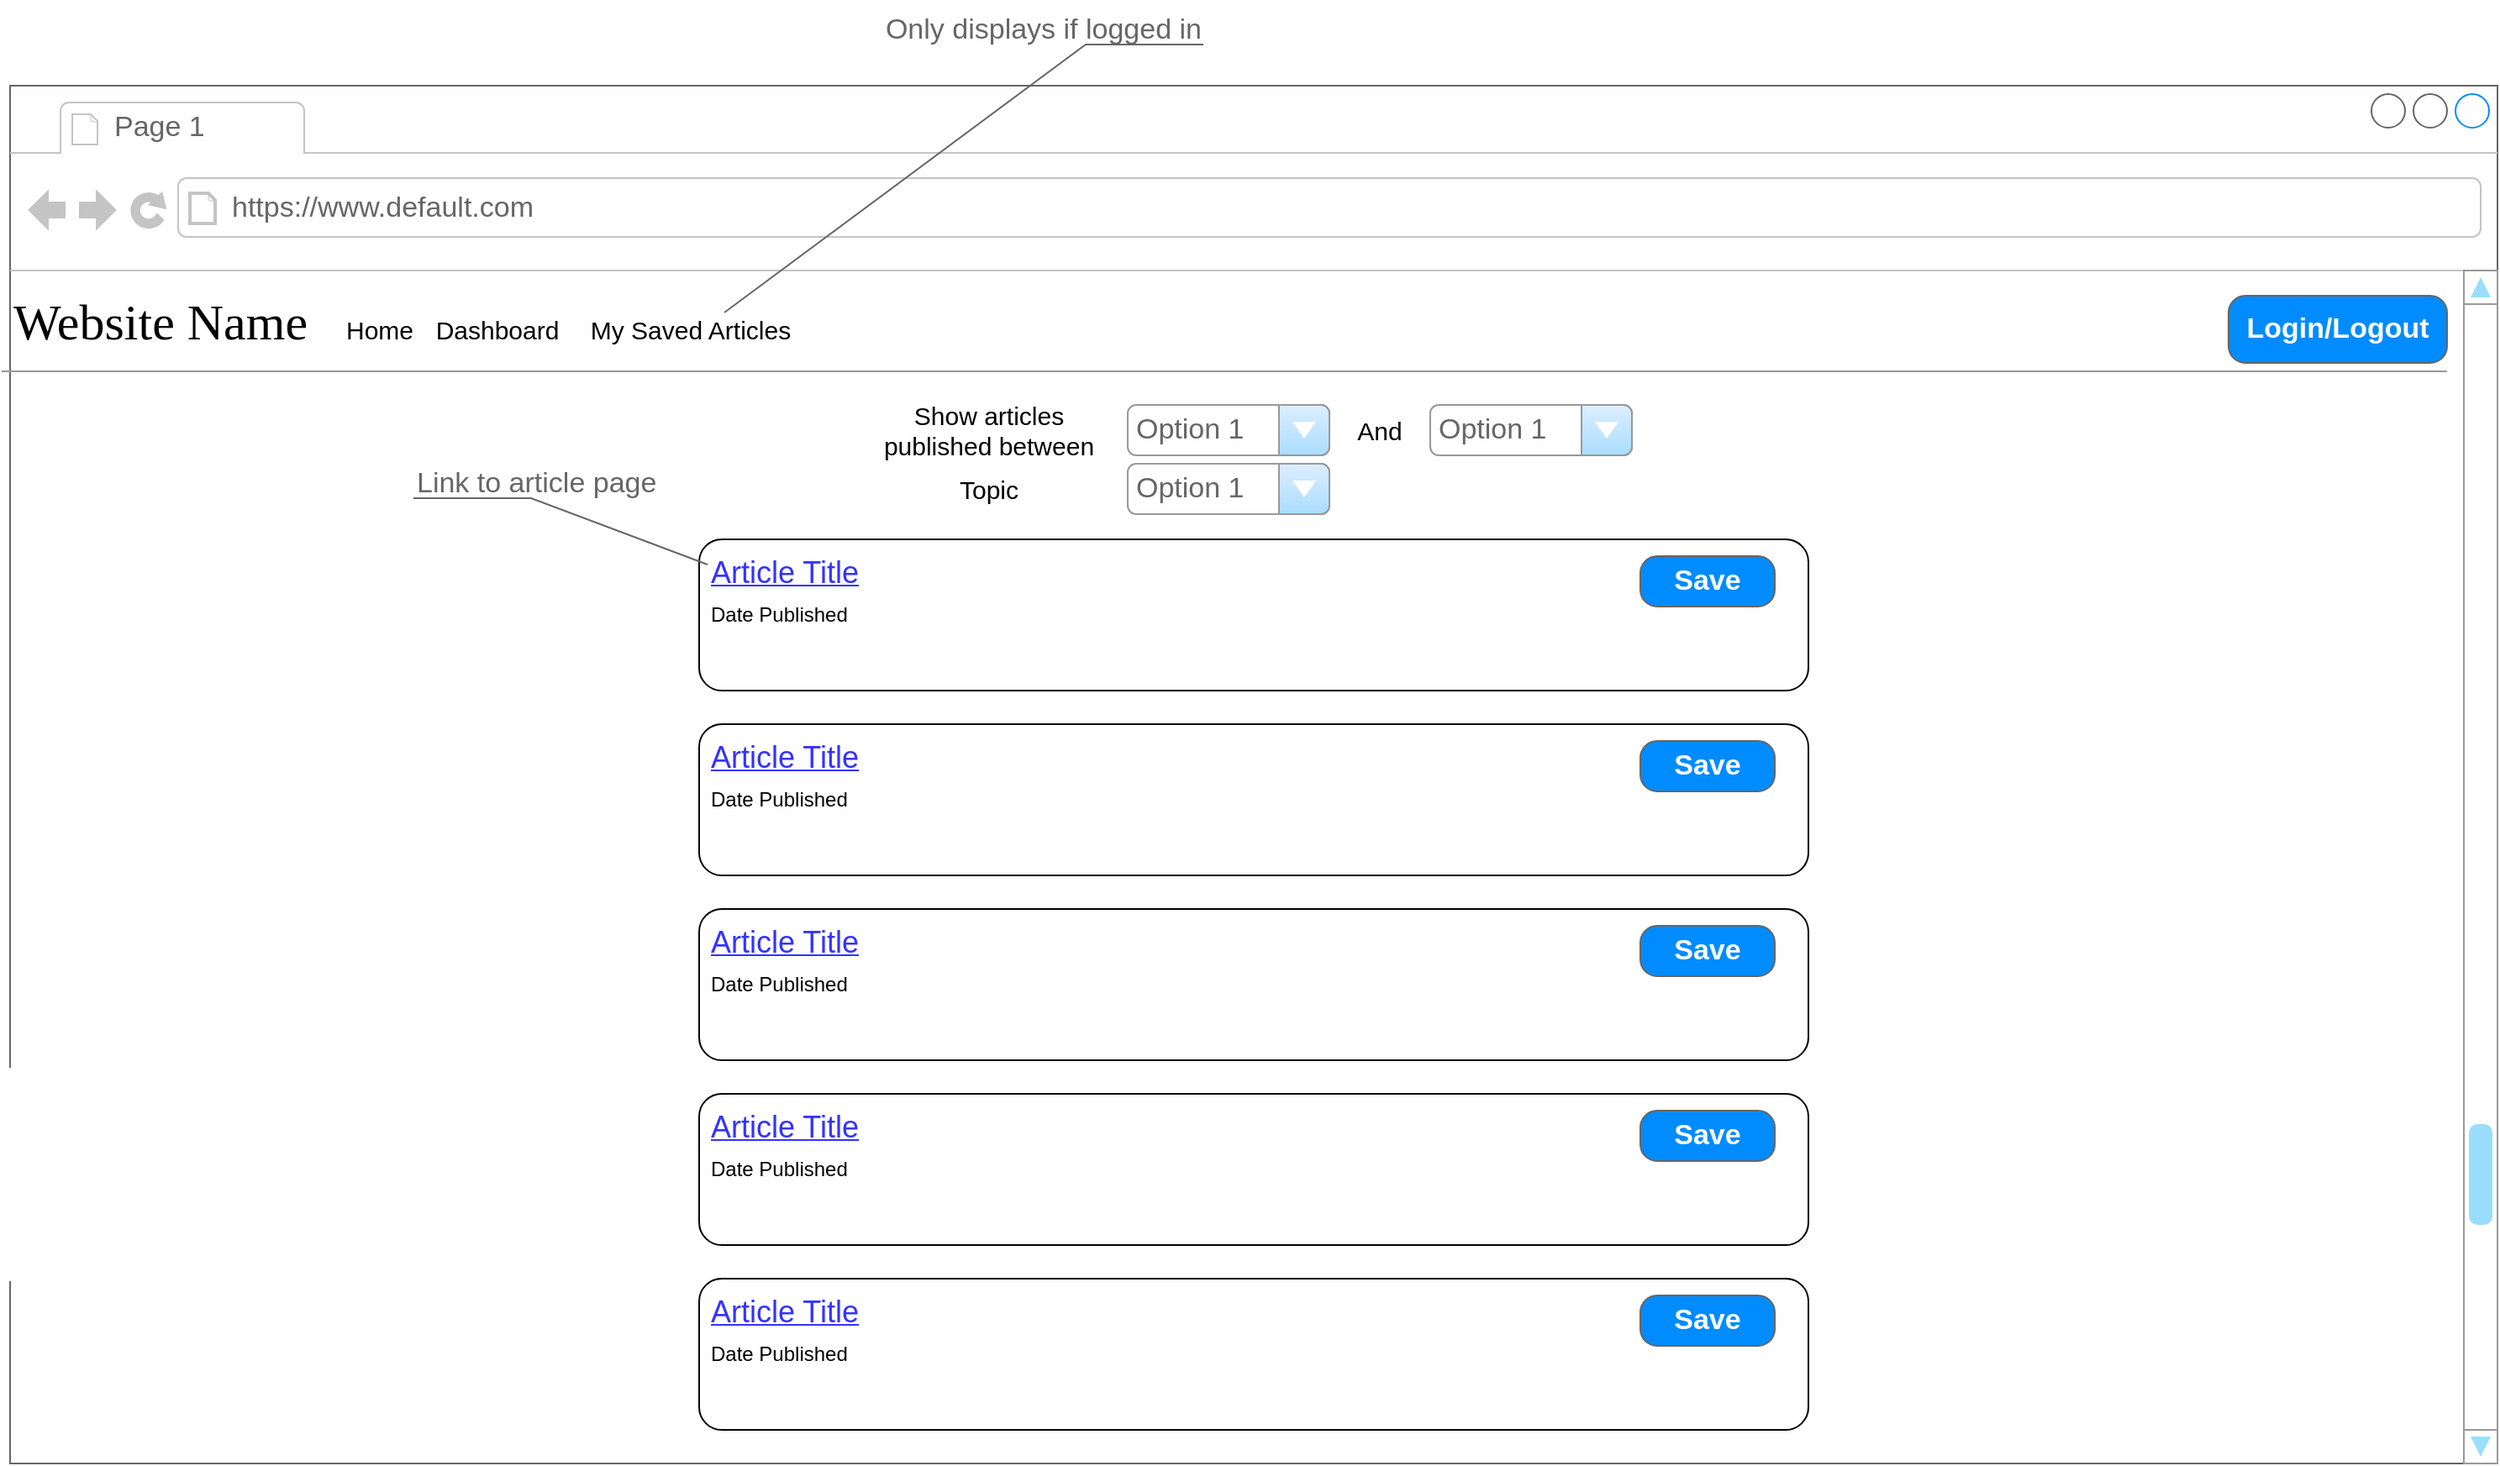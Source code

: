 <mxfile version="14.6.6" type="github" pages="7">
  <diagram name="Home" id="2cc2dc42-3aac-f2a9-1cec-7a8b7cbee084">
    <mxGraphModel dx="2450" dy="774" grid="1" gridSize="10" guides="1" tooltips="1" connect="1" arrows="1" fold="1" page="1" pageScale="1" pageWidth="1100" pageHeight="850" background="#ffffff" math="0" shadow="0">
      <root>
        <mxCell id="0" />
        <mxCell id="1" parent="0" />
        <mxCell id="7026571954dc6520-1" value="" style="strokeWidth=1;shadow=0;dashed=0;align=center;html=1;shape=mxgraph.mockup.containers.browserWindow;rSize=0;strokeColor=#666666;mainText=,;recursiveResize=0;rounded=0;labelBackgroundColor=none;fontFamily=Verdana;fontSize=12" parent="1" vertex="1">
          <mxGeometry x="-1065" y="80" width="1480" height="820" as="geometry" />
        </mxCell>
        <mxCell id="7026571954dc6520-2" value="Page 1" style="strokeWidth=1;shadow=0;dashed=0;align=center;html=1;shape=mxgraph.mockup.containers.anchor;fontSize=17;fontColor=#666666;align=left;" parent="7026571954dc6520-1" vertex="1">
          <mxGeometry x="60" y="12" width="110" height="26" as="geometry" />
        </mxCell>
        <mxCell id="7026571954dc6520-3" value="https://www.default.com" style="strokeWidth=1;shadow=0;dashed=0;align=center;html=1;shape=mxgraph.mockup.containers.anchor;rSize=0;fontSize=17;fontColor=#666666;align=left;" parent="7026571954dc6520-1" vertex="1">
          <mxGeometry x="130" y="60" width="250" height="26" as="geometry" />
        </mxCell>
        <mxCell id="7026571954dc6520-4" value="Website Name" style="text;html=1;points=[];align=left;verticalAlign=top;spacingTop=-4;fontSize=30;fontFamily=Verdana" parent="7026571954dc6520-1" vertex="1">
          <mxGeometry y="120" width="190" height="50" as="geometry" />
        </mxCell>
        <mxCell id="7026571954dc6520-15" value="" style="verticalLabelPosition=bottom;shadow=0;dashed=0;align=center;html=1;verticalAlign=top;strokeWidth=1;shape=mxgraph.mockup.markup.line;strokeColor=#999999;rounded=0;labelBackgroundColor=none;fillColor=#ffffff;fontFamily=Verdana;fontSize=12;fontColor=#000000;" parent="7026571954dc6520-1" vertex="1">
          <mxGeometry x="-5" y="160" width="1455" height="20" as="geometry" />
        </mxCell>
        <mxCell id="r13CFnbrn-Pdg_XW0rsK-1" value="&lt;font style=&quot;font-size: 15px&quot;&gt;Home&lt;/font&gt;" style="text;html=1;strokeColor=none;fillColor=none;align=center;verticalAlign=middle;whiteSpace=wrap;rounded=0;" parent="7026571954dc6520-1" vertex="1">
          <mxGeometry x="200" y="135" width="40" height="20" as="geometry" />
        </mxCell>
        <mxCell id="r13CFnbrn-Pdg_XW0rsK-2" value="&lt;font style=&quot;font-size: 15px&quot;&gt;Dashboard&lt;/font&gt;" style="text;html=1;strokeColor=none;fillColor=none;align=center;verticalAlign=middle;whiteSpace=wrap;rounded=0;" parent="7026571954dc6520-1" vertex="1">
          <mxGeometry x="270" y="135" width="40" height="20" as="geometry" />
        </mxCell>
        <mxCell id="r13CFnbrn-Pdg_XW0rsK-4" value="Login/Logout" style="strokeWidth=1;shadow=0;dashed=0;align=center;html=1;shape=mxgraph.mockup.buttons.button;strokeColor=#666666;fontColor=#ffffff;mainText=;buttonStyle=round;fontSize=17;fontStyle=1;fillColor=#008cff;whiteSpace=wrap;" parent="7026571954dc6520-1" vertex="1">
          <mxGeometry x="1320" y="125" width="130" height="40" as="geometry" />
        </mxCell>
        <mxCell id="r13CFnbrn-Pdg_XW0rsK-5" value="&lt;font style=&quot;font-size: 15px&quot;&gt;My Saved Articles&lt;/font&gt;" style="text;html=1;strokeColor=none;fillColor=none;align=center;verticalAlign=middle;whiteSpace=wrap;rounded=0;" parent="7026571954dc6520-1" vertex="1">
          <mxGeometry x="340" y="135" width="130" height="20" as="geometry" />
        </mxCell>
        <mxCell id="r13CFnbrn-Pdg_XW0rsK-7" value="Only displays if logged in" style="strokeWidth=1;shadow=0;dashed=0;align=center;html=1;shape=mxgraph.mockup.text.callout;linkText=;textSize=17;textColor=#666666;callDir=NE;callStyle=line;fontSize=17;fontColor=#666666;align=right;verticalAlign=top;strokeColor=#666666;" parent="7026571954dc6520-1" vertex="1">
          <mxGeometry x="425" y="-50" width="285" height="185" as="geometry" />
        </mxCell>
        <mxCell id="r13CFnbrn-Pdg_XW0rsK-8" value="" style="verticalLabelPosition=bottom;shadow=0;dashed=0;align=center;html=1;verticalAlign=top;strokeWidth=1;shape=mxgraph.mockup.navigation.scrollBar;strokeColor=#999999;barPos=20;fillColor2=#99ddff;strokeColor2=none;direction=north;" parent="7026571954dc6520-1" vertex="1">
          <mxGeometry x="1460" y="110" width="20" height="710" as="geometry" />
        </mxCell>
        <mxCell id="r13CFnbrn-Pdg_XW0rsK-62" value="Option 1" style="strokeWidth=1;shadow=0;dashed=0;align=center;html=1;shape=mxgraph.mockup.forms.comboBox;strokeColor=#999999;fillColor=#ddeeff;align=left;fillColor2=#aaddff;mainText=;fontColor=#666666;fontSize=17;spacingLeft=3;" parent="7026571954dc6520-1" vertex="1">
          <mxGeometry x="665" y="190" width="120" height="30" as="geometry" />
        </mxCell>
        <mxCell id="r13CFnbrn-Pdg_XW0rsK-63" value="&lt;font style=&quot;font-size: 15px&quot;&gt;Show articles published between&lt;/font&gt;" style="text;html=1;strokeColor=none;fillColor=none;align=center;verticalAlign=middle;whiteSpace=wrap;rounded=0;" parent="7026571954dc6520-1" vertex="1">
          <mxGeometry x="515" y="195" width="135" height="20" as="geometry" />
        </mxCell>
        <mxCell id="r13CFnbrn-Pdg_XW0rsK-64" value="Option 1" style="strokeWidth=1;shadow=0;dashed=0;align=center;html=1;shape=mxgraph.mockup.forms.comboBox;strokeColor=#999999;fillColor=#ddeeff;align=left;fillColor2=#aaddff;mainText=;fontColor=#666666;fontSize=17;spacingLeft=3;" parent="7026571954dc6520-1" vertex="1">
          <mxGeometry x="845" y="190" width="120" height="30" as="geometry" />
        </mxCell>
        <mxCell id="r13CFnbrn-Pdg_XW0rsK-65" value="&lt;font style=&quot;font-size: 15px&quot;&gt;And&lt;/font&gt;" style="text;html=1;strokeColor=none;fillColor=none;align=center;verticalAlign=middle;whiteSpace=wrap;rounded=0;" parent="7026571954dc6520-1" vertex="1">
          <mxGeometry x="795" y="195" width="40" height="20" as="geometry" />
        </mxCell>
        <mxCell id="r13CFnbrn-Pdg_XW0rsK-66" value="" style="rounded=1;whiteSpace=wrap;html=1;" parent="7026571954dc6520-1" vertex="1">
          <mxGeometry x="410" y="270" width="660" height="90" as="geometry" />
        </mxCell>
        <mxCell id="r13CFnbrn-Pdg_XW0rsK-67" value="&lt;font style=&quot;font-size: 18px&quot; color=&quot;#3333ff&quot;&gt;&lt;u&gt;Article Title&lt;/u&gt;&lt;/font&gt;" style="text;html=1;strokeColor=none;fillColor=none;align=left;verticalAlign=middle;whiteSpace=wrap;rounded=0;" parent="7026571954dc6520-1" vertex="1">
          <mxGeometry x="415" y="280" width="110" height="20" as="geometry" />
        </mxCell>
        <mxCell id="r13CFnbrn-Pdg_XW0rsK-69" value="Date Published" style="text;html=1;strokeColor=none;fillColor=none;align=left;verticalAlign=middle;whiteSpace=wrap;rounded=0;" parent="7026571954dc6520-1" vertex="1">
          <mxGeometry x="415" y="305" width="110" height="20" as="geometry" />
        </mxCell>
        <mxCell id="r13CFnbrn-Pdg_XW0rsK-71" value="" style="rounded=1;whiteSpace=wrap;html=1;" parent="7026571954dc6520-1" vertex="1">
          <mxGeometry x="410" y="380" width="660" height="90" as="geometry" />
        </mxCell>
        <mxCell id="r13CFnbrn-Pdg_XW0rsK-88" value="" style="rounded=1;whiteSpace=wrap;html=1;" parent="7026571954dc6520-1" vertex="1">
          <mxGeometry x="410" y="490" width="660" height="90" as="geometry" />
        </mxCell>
        <mxCell id="r13CFnbrn-Pdg_XW0rsK-89" value="" style="rounded=1;whiteSpace=wrap;html=1;" parent="7026571954dc6520-1" vertex="1">
          <mxGeometry x="410" y="600" width="660" height="90" as="geometry" />
        </mxCell>
        <mxCell id="r13CFnbrn-Pdg_XW0rsK-90" value="" style="rounded=1;whiteSpace=wrap;html=1;" parent="7026571954dc6520-1" vertex="1">
          <mxGeometry x="410" y="710" width="660" height="90" as="geometry" />
        </mxCell>
        <mxCell id="r13CFnbrn-Pdg_XW0rsK-91" value="&lt;font style=&quot;font-size: 18px&quot; color=&quot;#3333ff&quot;&gt;&lt;u&gt;Article Title&lt;/u&gt;&lt;/font&gt;" style="text;html=1;strokeColor=none;fillColor=none;align=left;verticalAlign=middle;whiteSpace=wrap;rounded=0;" parent="7026571954dc6520-1" vertex="1">
          <mxGeometry x="415" y="390" width="110" height="20" as="geometry" />
        </mxCell>
        <mxCell id="r13CFnbrn-Pdg_XW0rsK-92" value="Date Published" style="text;html=1;strokeColor=none;fillColor=none;align=left;verticalAlign=middle;whiteSpace=wrap;rounded=0;" parent="7026571954dc6520-1" vertex="1">
          <mxGeometry x="415" y="415" width="110" height="20" as="geometry" />
        </mxCell>
        <mxCell id="r13CFnbrn-Pdg_XW0rsK-93" value="&lt;font style=&quot;font-size: 18px&quot; color=&quot;#3333ff&quot;&gt;&lt;u&gt;Article Title&lt;/u&gt;&lt;/font&gt;" style="text;html=1;strokeColor=none;fillColor=none;align=left;verticalAlign=middle;whiteSpace=wrap;rounded=0;" parent="7026571954dc6520-1" vertex="1">
          <mxGeometry x="415" y="500" width="110" height="20" as="geometry" />
        </mxCell>
        <mxCell id="r13CFnbrn-Pdg_XW0rsK-94" value="Date Published" style="text;html=1;strokeColor=none;fillColor=none;align=left;verticalAlign=middle;whiteSpace=wrap;rounded=0;" parent="7026571954dc6520-1" vertex="1">
          <mxGeometry x="415" y="525" width="110" height="20" as="geometry" />
        </mxCell>
        <mxCell id="r13CFnbrn-Pdg_XW0rsK-95" value="&lt;font style=&quot;font-size: 18px&quot; color=&quot;#3333ff&quot;&gt;&lt;u&gt;Article Title&lt;/u&gt;&lt;/font&gt;" style="text;html=1;strokeColor=none;fillColor=none;align=left;verticalAlign=middle;whiteSpace=wrap;rounded=0;" parent="7026571954dc6520-1" vertex="1">
          <mxGeometry x="415" y="610" width="110" height="20" as="geometry" />
        </mxCell>
        <mxCell id="r13CFnbrn-Pdg_XW0rsK-96" value="Date Published" style="text;html=1;strokeColor=none;fillColor=none;align=left;verticalAlign=middle;whiteSpace=wrap;rounded=0;" parent="7026571954dc6520-1" vertex="1">
          <mxGeometry x="415" y="635" width="110" height="20" as="geometry" />
        </mxCell>
        <mxCell id="r13CFnbrn-Pdg_XW0rsK-97" value="&lt;font style=&quot;font-size: 18px&quot; color=&quot;#3333ff&quot;&gt;&lt;u&gt;Article Title&lt;/u&gt;&lt;/font&gt;" style="text;html=1;strokeColor=none;fillColor=none;align=left;verticalAlign=middle;whiteSpace=wrap;rounded=0;" parent="7026571954dc6520-1" vertex="1">
          <mxGeometry x="415" y="720" width="110" height="20" as="geometry" />
        </mxCell>
        <mxCell id="r13CFnbrn-Pdg_XW0rsK-98" value="Date Published" style="text;html=1;strokeColor=none;fillColor=none;align=left;verticalAlign=middle;whiteSpace=wrap;rounded=0;" parent="7026571954dc6520-1" vertex="1">
          <mxGeometry x="415" y="745" width="110" height="20" as="geometry" />
        </mxCell>
        <mxCell id="r13CFnbrn-Pdg_XW0rsK-99" value="Link to article page" style="strokeWidth=1;shadow=0;dashed=0;align=center;html=1;shape=mxgraph.mockup.text.callout;linkText=;textSize=17;textColor=#666666;callDir=NW;callStyle=line;fontSize=17;fontColor=#666666;align=left;verticalAlign=top;strokeColor=#666666;" parent="7026571954dc6520-1" vertex="1">
          <mxGeometry x="240" y="220" width="175" height="65" as="geometry" />
        </mxCell>
        <mxCell id="uvdlfWb2n5_3sctYolW6-1" value="Save" style="strokeWidth=1;shadow=0;dashed=0;align=center;html=1;shape=mxgraph.mockup.buttons.button;strokeColor=#666666;fontColor=#ffffff;mainText=;buttonStyle=round;fontSize=17;fontStyle=1;fillColor=#008cff;whiteSpace=wrap;" parent="7026571954dc6520-1" vertex="1">
          <mxGeometry x="970" y="280" width="80" height="30" as="geometry" />
        </mxCell>
        <mxCell id="uvdlfWb2n5_3sctYolW6-2" value="Save" style="strokeWidth=1;shadow=0;dashed=0;align=center;html=1;shape=mxgraph.mockup.buttons.button;strokeColor=#666666;fontColor=#ffffff;mainText=;buttonStyle=round;fontSize=17;fontStyle=1;fillColor=#008cff;whiteSpace=wrap;" parent="7026571954dc6520-1" vertex="1">
          <mxGeometry x="970" y="390" width="80" height="30" as="geometry" />
        </mxCell>
        <mxCell id="uvdlfWb2n5_3sctYolW6-3" value="Save" style="strokeWidth=1;shadow=0;dashed=0;align=center;html=1;shape=mxgraph.mockup.buttons.button;strokeColor=#666666;fontColor=#ffffff;mainText=;buttonStyle=round;fontSize=17;fontStyle=1;fillColor=#008cff;whiteSpace=wrap;" parent="7026571954dc6520-1" vertex="1">
          <mxGeometry x="970" y="500" width="80" height="30" as="geometry" />
        </mxCell>
        <mxCell id="uvdlfWb2n5_3sctYolW6-4" value="Save" style="strokeWidth=1;shadow=0;dashed=0;align=center;html=1;shape=mxgraph.mockup.buttons.button;strokeColor=#666666;fontColor=#ffffff;mainText=;buttonStyle=round;fontSize=17;fontStyle=1;fillColor=#008cff;whiteSpace=wrap;" parent="7026571954dc6520-1" vertex="1">
          <mxGeometry x="970" y="610" width="80" height="30" as="geometry" />
        </mxCell>
        <mxCell id="uvdlfWb2n5_3sctYolW6-5" value="Save" style="strokeWidth=1;shadow=0;dashed=0;align=center;html=1;shape=mxgraph.mockup.buttons.button;strokeColor=#666666;fontColor=#ffffff;mainText=;buttonStyle=round;fontSize=17;fontStyle=1;fillColor=#008cff;whiteSpace=wrap;" parent="7026571954dc6520-1" vertex="1">
          <mxGeometry x="970" y="720" width="80" height="30" as="geometry" />
        </mxCell>
        <mxCell id="yVq1fdi0xxMNWoty9Pup-1" value="&lt;font style=&quot;font-size: 15px&quot;&gt;Topic&lt;/font&gt;" style="text;html=1;strokeColor=none;fillColor=none;align=center;verticalAlign=middle;whiteSpace=wrap;rounded=0;" parent="7026571954dc6520-1" vertex="1">
          <mxGeometry x="515" y="230" width="135" height="20" as="geometry" />
        </mxCell>
        <mxCell id="yVq1fdi0xxMNWoty9Pup-2" value="Option 1" style="strokeWidth=1;shadow=0;dashed=0;align=center;html=1;shape=mxgraph.mockup.forms.comboBox;strokeColor=#999999;fillColor=#ddeeff;align=left;fillColor2=#aaddff;mainText=;fontColor=#666666;fontSize=17;spacingLeft=3;" parent="7026571954dc6520-1" vertex="1">
          <mxGeometry x="665" y="225" width="120" height="30" as="geometry" />
        </mxCell>
      </root>
    </mxGraphModel>
  </diagram>
  <diagram id="R-z-EQT6kP8IqlrjFUgr" name="Login">
    <mxGraphModel dx="2200" dy="774" grid="1" gridSize="10" guides="1" tooltips="1" connect="1" arrows="1" fold="1" page="1" pageScale="1" pageWidth="850" pageHeight="1100" math="0" shadow="0">
      <root>
        <mxCell id="4JSTx33Tz89yM953YghO-0" />
        <mxCell id="4JSTx33Tz89yM953YghO-1" parent="4JSTx33Tz89yM953YghO-0" />
        <mxCell id="DB_yDZpl3yWMIYVxmQeK-0" value="" style="strokeWidth=1;shadow=0;dashed=0;align=center;html=1;shape=mxgraph.mockup.containers.browserWindow;rSize=0;strokeColor=#666666;mainText=,;recursiveResize=0;rounded=0;labelBackgroundColor=none;fontFamily=Verdana;fontSize=12" parent="4JSTx33Tz89yM953YghO-1" vertex="1">
          <mxGeometry x="-180" y="20" width="1480" height="820" as="geometry" />
        </mxCell>
        <mxCell id="DB_yDZpl3yWMIYVxmQeK-1" value="Page 1" style="strokeWidth=1;shadow=0;dashed=0;align=center;html=1;shape=mxgraph.mockup.containers.anchor;fontSize=17;fontColor=#666666;align=left;" parent="DB_yDZpl3yWMIYVxmQeK-0" vertex="1">
          <mxGeometry x="60" y="12" width="110" height="26" as="geometry" />
        </mxCell>
        <mxCell id="DB_yDZpl3yWMIYVxmQeK-2" value="https://www.default.com" style="strokeWidth=1;shadow=0;dashed=0;align=center;html=1;shape=mxgraph.mockup.containers.anchor;rSize=0;fontSize=17;fontColor=#666666;align=left;" parent="DB_yDZpl3yWMIYVxmQeK-0" vertex="1">
          <mxGeometry x="130" y="60" width="250" height="26" as="geometry" />
        </mxCell>
        <mxCell id="DB_yDZpl3yWMIYVxmQeK-10" value="" style="verticalLabelPosition=bottom;shadow=0;dashed=0;align=center;html=1;verticalAlign=top;strokeWidth=1;shape=mxgraph.mockup.navigation.scrollBar;strokeColor=#999999;barPos=20;fillColor2=#99ddff;strokeColor2=none;direction=north;" parent="DB_yDZpl3yWMIYVxmQeK-0" vertex="1">
          <mxGeometry x="1460" y="110" width="20" height="710" as="geometry" />
        </mxCell>
        <mxCell id="DB_yDZpl3yWMIYVxmQeK-33" value="" style="strokeWidth=1;shadow=0;dashed=0;align=center;html=1;shape=mxgraph.mockup.forms.rrect;rSize=0;strokeColor=#999999;fillColor=#ffffff;" parent="DB_yDZpl3yWMIYVxmQeK-0" vertex="1">
          <mxGeometry x="560" y="170" width="360" height="330" as="geometry" />
        </mxCell>
        <mxCell id="DB_yDZpl3yWMIYVxmQeK-34" value="Sign In" style="strokeWidth=1;shadow=0;dashed=0;align=center;html=1;shape=mxgraph.mockup.forms.anchor;fontSize=12;fontColor=#666666;align=left;resizeWidth=1;spacingLeft=0;" parent="DB_yDZpl3yWMIYVxmQeK-33" vertex="1">
          <mxGeometry width="180" height="20" relative="1" as="geometry">
            <mxPoint x="10" y="10" as="offset" />
          </mxGeometry>
        </mxCell>
        <mxCell id="DB_yDZpl3yWMIYVxmQeK-35" value="" style="shape=line;strokeColor=#ddeeff;strokeWidth=2;html=1;resizeWidth=1;" parent="DB_yDZpl3yWMIYVxmQeK-33" vertex="1">
          <mxGeometry width="324" height="10" relative="1" as="geometry">
            <mxPoint x="10" y="30" as="offset" />
          </mxGeometry>
        </mxCell>
        <mxCell id="DB_yDZpl3yWMIYVxmQeK-36" value="User Name:" style="strokeWidth=1;shadow=0;dashed=0;align=center;html=1;shape=mxgraph.mockup.forms.anchor;fontSize=12;fontColor=#666666;align=left;resizeWidth=1;spacingLeft=0;" parent="DB_yDZpl3yWMIYVxmQeK-33" vertex="1">
          <mxGeometry width="180" height="20" relative="1" as="geometry">
            <mxPoint x="10" y="40" as="offset" />
          </mxGeometry>
        </mxCell>
        <mxCell id="DB_yDZpl3yWMIYVxmQeK-37" value="&lt;font style=&quot;font-size: 15px&quot;&gt;johndoe&lt;/font&gt;" style="strokeWidth=1;shadow=0;dashed=0;align=center;html=1;shape=mxgraph.mockup.forms.rrect;rSize=0;strokeColor=#999999;fontColor=#666666;align=left;spacingLeft=5;resizeWidth=1;" parent="DB_yDZpl3yWMIYVxmQeK-33" vertex="1">
          <mxGeometry width="270" height="25" relative="1" as="geometry">
            <mxPoint x="10" y="60" as="offset" />
          </mxGeometry>
        </mxCell>
        <mxCell id="DB_yDZpl3yWMIYVxmQeK-38" value="Password:" style="strokeWidth=1;shadow=0;dashed=0;align=center;html=1;shape=mxgraph.mockup.forms.anchor;fontSize=12;fontColor=#666666;align=left;resizeWidth=1;spacingLeft=0;" parent="DB_yDZpl3yWMIYVxmQeK-33" vertex="1">
          <mxGeometry width="180" height="20" relative="1" as="geometry">
            <mxPoint x="10" y="95" as="offset" />
          </mxGeometry>
        </mxCell>
        <mxCell id="DB_yDZpl3yWMIYVxmQeK-39" value="********" style="strokeWidth=1;shadow=0;dashed=0;align=center;html=1;shape=mxgraph.mockup.forms.rrect;rSize=0;strokeColor=#999999;fontColor=#666666;align=left;spacingLeft=5;resizeWidth=1;" parent="DB_yDZpl3yWMIYVxmQeK-33" vertex="1">
          <mxGeometry width="270" height="25" relative="1" as="geometry">
            <mxPoint x="10" y="115" as="offset" />
          </mxGeometry>
        </mxCell>
        <mxCell id="DB_yDZpl3yWMIYVxmQeK-40" value="SIGN IN" style="strokeWidth=1;shadow=0;dashed=0;align=center;html=1;shape=mxgraph.mockup.forms.rrect;rSize=5;strokeColor=none;fontColor=#ffffff;fillColor=#66bbff;fontSize=16;fontStyle=1;" parent="DB_yDZpl3yWMIYVxmQeK-33" vertex="1">
          <mxGeometry y="1" width="80" height="30" relative="1" as="geometry">
            <mxPoint x="20" y="-150" as="offset" />
          </mxGeometry>
        </mxCell>
        <mxCell id="DB_yDZpl3yWMIYVxmQeK-41" value="Forgot Password?" style="strokeWidth=1;shadow=0;dashed=0;align=center;html=1;shape=mxgraph.mockup.forms.anchor;fontSize=12;fontColor=#9999ff;align=left;spacingLeft=0;fontStyle=4;resizeWidth=1;" parent="DB_yDZpl3yWMIYVxmQeK-33" vertex="1">
          <mxGeometry y="1" width="270" height="20" relative="1" as="geometry">
            <mxPoint x="10" y="-110" as="offset" />
          </mxGeometry>
        </mxCell>
        <mxCell id="DB_yDZpl3yWMIYVxmQeK-42" value="" style="shape=line;strokeColor=#ddeeff;strokeWidth=2;html=1;resizeWidth=1;" parent="DB_yDZpl3yWMIYVxmQeK-33" vertex="1">
          <mxGeometry y="1" width="324" height="10" relative="1" as="geometry">
            <mxPoint x="10" y="-90" as="offset" />
          </mxGeometry>
        </mxCell>
        <mxCell id="DB_yDZpl3yWMIYVxmQeK-43" value="New User" style="strokeWidth=1;shadow=0;dashed=0;align=center;html=1;shape=mxgraph.mockup.forms.anchor;fontSize=12;fontColor=#666666;align=left;spacingLeft=0;resizeWidth=1;" parent="DB_yDZpl3yWMIYVxmQeK-33" vertex="1">
          <mxGeometry y="1" width="270" height="20" relative="1" as="geometry">
            <mxPoint x="10" y="-70" as="offset" />
          </mxGeometry>
        </mxCell>
        <mxCell id="DB_yDZpl3yWMIYVxmQeK-44" value="SIGN UP" style="strokeWidth=1;shadow=0;dashed=0;align=center;html=1;shape=mxgraph.mockup.forms.rrect;rSize=5;strokeColor=none;fontColor=#ffffff;fillColor=#66bbff;fontSize=16;fontStyle=1;" parent="DB_yDZpl3yWMIYVxmQeK-33" vertex="1">
          <mxGeometry y="1" width="80" height="30" relative="1" as="geometry">
            <mxPoint x="20" y="-50" as="offset" />
          </mxGeometry>
        </mxCell>
      </root>
    </mxGraphModel>
  </diagram>
  <diagram id="H4KYGmm-doTlYNvpDloF" name="Register">
    <mxGraphModel dx="2200" dy="774" grid="1" gridSize="10" guides="1" tooltips="1" connect="1" arrows="1" fold="1" page="1" pageScale="1" pageWidth="850" pageHeight="1100" math="0" shadow="0">
      <root>
        <mxCell id="royeXowV2DvnrYeer2U9-0" />
        <mxCell id="royeXowV2DvnrYeer2U9-1" parent="royeXowV2DvnrYeer2U9-0" />
        <mxCell id="FSsHVRjH-6h42YxE3jce-0" value="" style="strokeWidth=1;shadow=0;dashed=0;align=center;html=1;shape=mxgraph.mockup.containers.browserWindow;rSize=0;strokeColor=#666666;mainText=,;recursiveResize=0;rounded=0;labelBackgroundColor=none;fontFamily=Verdana;fontSize=12" parent="royeXowV2DvnrYeer2U9-1" vertex="1">
          <mxGeometry x="-180" y="20" width="1480" height="820" as="geometry" />
        </mxCell>
        <mxCell id="FSsHVRjH-6h42YxE3jce-1" value="Page 1" style="strokeWidth=1;shadow=0;dashed=0;align=center;html=1;shape=mxgraph.mockup.containers.anchor;fontSize=17;fontColor=#666666;align=left;" parent="FSsHVRjH-6h42YxE3jce-0" vertex="1">
          <mxGeometry x="60" y="12" width="110" height="26" as="geometry" />
        </mxCell>
        <mxCell id="FSsHVRjH-6h42YxE3jce-2" value="https://www.default.com" style="strokeWidth=1;shadow=0;dashed=0;align=center;html=1;shape=mxgraph.mockup.containers.anchor;rSize=0;fontSize=17;fontColor=#666666;align=left;" parent="FSsHVRjH-6h42YxE3jce-0" vertex="1">
          <mxGeometry x="130" y="60" width="250" height="26" as="geometry" />
        </mxCell>
        <mxCell id="FSsHVRjH-6h42YxE3jce-3" value="" style="verticalLabelPosition=bottom;shadow=0;dashed=0;align=center;html=1;verticalAlign=top;strokeWidth=1;shape=mxgraph.mockup.navigation.scrollBar;strokeColor=#999999;barPos=20;fillColor2=#99ddff;strokeColor2=none;direction=north;" parent="FSsHVRjH-6h42YxE3jce-0" vertex="1">
          <mxGeometry x="1460" y="110" width="20" height="710" as="geometry" />
        </mxCell>
        <mxCell id="FSsHVRjH-6h42YxE3jce-4" value="" style="strokeWidth=1;shadow=0;dashed=0;align=center;html=1;shape=mxgraph.mockup.forms.rrect;rSize=0;strokeColor=#999999;fillColor=#ffffff;" parent="FSsHVRjH-6h42YxE3jce-0" vertex="1">
          <mxGeometry x="560" y="170" width="360" height="330" as="geometry" />
        </mxCell>
        <mxCell id="FSsHVRjH-6h42YxE3jce-5" value="Sign In" style="strokeWidth=1;shadow=0;dashed=0;align=center;html=1;shape=mxgraph.mockup.forms.anchor;fontSize=12;fontColor=#666666;align=left;resizeWidth=1;spacingLeft=0;" parent="FSsHVRjH-6h42YxE3jce-4" vertex="1">
          <mxGeometry width="180" height="20" relative="1" as="geometry">
            <mxPoint x="10" y="10" as="offset" />
          </mxGeometry>
        </mxCell>
        <mxCell id="FSsHVRjH-6h42YxE3jce-6" value="" style="shape=line;strokeColor=#ddeeff;strokeWidth=2;html=1;resizeWidth=1;" parent="FSsHVRjH-6h42YxE3jce-4" vertex="1">
          <mxGeometry width="324" height="10" relative="1" as="geometry">
            <mxPoint x="10" y="30" as="offset" />
          </mxGeometry>
        </mxCell>
        <mxCell id="FSsHVRjH-6h42YxE3jce-7" value="User Name:" style="strokeWidth=1;shadow=0;dashed=0;align=center;html=1;shape=mxgraph.mockup.forms.anchor;fontSize=12;fontColor=#666666;align=left;resizeWidth=1;spacingLeft=0;" parent="FSsHVRjH-6h42YxE3jce-4" vertex="1">
          <mxGeometry width="180" height="20" relative="1" as="geometry">
            <mxPoint x="10" y="40" as="offset" />
          </mxGeometry>
        </mxCell>
        <mxCell id="FSsHVRjH-6h42YxE3jce-8" value="&lt;font style=&quot;font-size: 15px&quot;&gt;johndoe&lt;/font&gt;" style="strokeWidth=1;shadow=0;dashed=0;align=center;html=1;shape=mxgraph.mockup.forms.rrect;rSize=0;strokeColor=#999999;fontColor=#666666;align=left;spacingLeft=5;resizeWidth=1;" parent="FSsHVRjH-6h42YxE3jce-4" vertex="1">
          <mxGeometry width="270" height="25" relative="1" as="geometry">
            <mxPoint x="10" y="60" as="offset" />
          </mxGeometry>
        </mxCell>
        <mxCell id="FSsHVRjH-6h42YxE3jce-9" value="Password:" style="strokeWidth=1;shadow=0;dashed=0;align=center;html=1;shape=mxgraph.mockup.forms.anchor;fontSize=12;fontColor=#666666;align=left;resizeWidth=1;spacingLeft=0;" parent="FSsHVRjH-6h42YxE3jce-4" vertex="1">
          <mxGeometry width="180" height="20" relative="1" as="geometry">
            <mxPoint x="10" y="95" as="offset" />
          </mxGeometry>
        </mxCell>
        <mxCell id="FSsHVRjH-6h42YxE3jce-10" value="********" style="strokeWidth=1;shadow=0;dashed=0;align=center;html=1;shape=mxgraph.mockup.forms.rrect;rSize=0;strokeColor=#999999;fontColor=#666666;align=left;spacingLeft=5;resizeWidth=1;" parent="FSsHVRjH-6h42YxE3jce-4" vertex="1">
          <mxGeometry width="270" height="25" relative="1" as="geometry">
            <mxPoint x="10" y="115" as="offset" />
          </mxGeometry>
        </mxCell>
        <mxCell id="FSsHVRjH-6h42YxE3jce-11" value="Register" style="strokeWidth=1;shadow=0;dashed=0;align=center;html=1;shape=mxgraph.mockup.forms.rrect;rSize=5;strokeColor=none;fontColor=#ffffff;fillColor=#66bbff;fontSize=16;fontStyle=1;" parent="FSsHVRjH-6h42YxE3jce-4" vertex="1">
          <mxGeometry y="1" width="80" height="30" relative="1" as="geometry">
            <mxPoint x="10" y="-120" as="offset" />
          </mxGeometry>
        </mxCell>
        <mxCell id="FSsHVRjH-6h42YxE3jce-13" value="" style="shape=line;strokeColor=#ddeeff;strokeWidth=2;html=1;resizeWidth=1;" parent="FSsHVRjH-6h42YxE3jce-4" vertex="1">
          <mxGeometry y="1" width="324" height="10" relative="1" as="geometry">
            <mxPoint x="10" y="-90" as="offset" />
          </mxGeometry>
        </mxCell>
        <mxCell id="FSsHVRjH-6h42YxE3jce-14" value="Already have an account?" style="strokeWidth=1;shadow=0;dashed=0;align=center;html=1;shape=mxgraph.mockup.forms.anchor;fontSize=12;fontColor=#666666;align=left;spacingLeft=0;resizeWidth=1;" parent="FSsHVRjH-6h42YxE3jce-4" vertex="1">
          <mxGeometry y="1" width="270" height="20" relative="1" as="geometry">
            <mxPoint x="10" y="-70" as="offset" />
          </mxGeometry>
        </mxCell>
        <mxCell id="FSsHVRjH-6h42YxE3jce-15" value="Sign in" style="strokeWidth=1;shadow=0;dashed=0;align=center;html=1;shape=mxgraph.mockup.forms.rrect;rSize=5;strokeColor=none;fontColor=#ffffff;fillColor=#66bbff;fontSize=16;fontStyle=1;" parent="FSsHVRjH-6h42YxE3jce-4" vertex="1">
          <mxGeometry y="1" width="80" height="30" relative="1" as="geometry">
            <mxPoint x="10" y="-50" as="offset" />
          </mxGeometry>
        </mxCell>
        <mxCell id="FSsHVRjH-6h42YxE3jce-17" value="&lt;font style=&quot;font-size: 15px&quot;&gt;johndoe&lt;/font&gt;" style="strokeWidth=1;shadow=0;dashed=0;align=center;html=1;shape=mxgraph.mockup.forms.rrect;rSize=0;strokeColor=#999999;fontColor=#666666;align=left;spacingLeft=5;resizeWidth=1;" parent="FSsHVRjH-6h42YxE3jce-4" vertex="1">
          <mxGeometry x="10" y="170" width="270" height="25" as="geometry" />
        </mxCell>
        <mxCell id="FSsHVRjH-6h42YxE3jce-16" value="Email" style="strokeWidth=1;shadow=0;dashed=0;align=center;html=1;shape=mxgraph.mockup.forms.anchor;fontSize=12;fontColor=#666666;align=left;resizeWidth=1;spacingLeft=0;" parent="FSsHVRjH-6h42YxE3jce-4" vertex="1">
          <mxGeometry x="10" y="150" width="180" height="20" as="geometry" />
        </mxCell>
      </root>
    </mxGraphModel>
  </diagram>
  <diagram id="_pRL_28_CeYrS3TFRigM" name="Dashboard">
    <mxGraphModel dx="2200" dy="774" grid="1" gridSize="10" guides="1" tooltips="1" connect="1" arrows="1" fold="1" page="1" pageScale="1" pageWidth="850" pageHeight="1100" math="0" shadow="0">
      <root>
        <mxCell id="aqQTvwiuK4UZkcl7X5A0-0" />
        <mxCell id="aqQTvwiuK4UZkcl7X5A0-1" parent="aqQTvwiuK4UZkcl7X5A0-0" />
        <mxCell id="_7vsq1tGB81uRUaBYByB-0" value="" style="strokeWidth=1;shadow=0;dashed=0;align=center;html=1;shape=mxgraph.mockup.containers.browserWindow;rSize=0;strokeColor=#666666;mainText=,;recursiveResize=0;rounded=0;labelBackgroundColor=none;fontFamily=Verdana;fontSize=12" parent="aqQTvwiuK4UZkcl7X5A0-1" vertex="1">
          <mxGeometry x="-180" y="20" width="1480" height="820" as="geometry" />
        </mxCell>
        <mxCell id="_7vsq1tGB81uRUaBYByB-1" value="Page 1" style="strokeWidth=1;shadow=0;dashed=0;align=center;html=1;shape=mxgraph.mockup.containers.anchor;fontSize=17;fontColor=#666666;align=left;" parent="_7vsq1tGB81uRUaBYByB-0" vertex="1">
          <mxGeometry x="60" y="12" width="110" height="26" as="geometry" />
        </mxCell>
        <mxCell id="_7vsq1tGB81uRUaBYByB-2" value="https://www.default.com" style="strokeWidth=1;shadow=0;dashed=0;align=center;html=1;shape=mxgraph.mockup.containers.anchor;rSize=0;fontSize=17;fontColor=#666666;align=left;" parent="_7vsq1tGB81uRUaBYByB-0" vertex="1">
          <mxGeometry x="130" y="60" width="250" height="26" as="geometry" />
        </mxCell>
        <mxCell id="_7vsq1tGB81uRUaBYByB-3" value="" style="verticalLabelPosition=bottom;shadow=0;dashed=0;align=center;html=1;verticalAlign=top;strokeWidth=1;shape=mxgraph.mockup.navigation.scrollBar;strokeColor=#999999;barPos=20;fillColor2=#99ddff;strokeColor2=none;direction=north;" parent="_7vsq1tGB81uRUaBYByB-0" vertex="1">
          <mxGeometry x="1460" y="110" width="20" height="710" as="geometry" />
        </mxCell>
        <mxCell id="_7vsq1tGB81uRUaBYByB-18" value="" style="rounded=0;whiteSpace=wrap;html=1;" parent="_7vsq1tGB81uRUaBYByB-0" vertex="1">
          <mxGeometry x="380" y="170" width="370" height="220" as="geometry" />
        </mxCell>
        <mxCell id="_7vsq1tGB81uRUaBYByB-19" value="" style="endArrow=none;html=1;entryX=1;entryY=0;entryDx=0;entryDy=0;exitX=0;exitY=1;exitDx=0;exitDy=0;" parent="_7vsq1tGB81uRUaBYByB-0" source="_7vsq1tGB81uRUaBYByB-18" target="_7vsq1tGB81uRUaBYByB-18" edge="1">
          <mxGeometry width="50" height="50" relative="1" as="geometry">
            <mxPoint x="700" y="530" as="sourcePoint" />
            <mxPoint x="750" y="480" as="targetPoint" />
          </mxGeometry>
        </mxCell>
        <mxCell id="_7vsq1tGB81uRUaBYByB-20" value="" style="endArrow=none;html=1;entryX=1;entryY=1;entryDx=0;entryDy=0;exitX=0;exitY=0;exitDx=0;exitDy=0;" parent="_7vsq1tGB81uRUaBYByB-0" source="_7vsq1tGB81uRUaBYByB-18" target="_7vsq1tGB81uRUaBYByB-18" edge="1">
          <mxGeometry width="50" height="50" relative="1" as="geometry">
            <mxPoint x="390" y="400.0" as="sourcePoint" />
            <mxPoint x="760" y="180" as="targetPoint" />
          </mxGeometry>
        </mxCell>
        <mxCell id="_7vsq1tGB81uRUaBYByB-22" value="" style="rounded=0;whiteSpace=wrap;html=1;" parent="_7vsq1tGB81uRUaBYByB-0" vertex="1">
          <mxGeometry x="820" y="170" width="370" height="220" as="geometry" />
        </mxCell>
        <mxCell id="_7vsq1tGB81uRUaBYByB-23" value="" style="endArrow=none;html=1;entryX=1;entryY=0;entryDx=0;entryDy=0;exitX=0;exitY=1;exitDx=0;exitDy=0;" parent="_7vsq1tGB81uRUaBYByB-0" source="_7vsq1tGB81uRUaBYByB-22" target="_7vsq1tGB81uRUaBYByB-22" edge="1">
          <mxGeometry width="50" height="50" relative="1" as="geometry">
            <mxPoint x="1320" y="510" as="sourcePoint" />
            <mxPoint x="1370" y="460" as="targetPoint" />
          </mxGeometry>
        </mxCell>
        <mxCell id="_7vsq1tGB81uRUaBYByB-24" value="" style="endArrow=none;html=1;entryX=1;entryY=1;entryDx=0;entryDy=0;exitX=0;exitY=0;exitDx=0;exitDy=0;" parent="_7vsq1tGB81uRUaBYByB-0" source="_7vsq1tGB81uRUaBYByB-22" target="_7vsq1tGB81uRUaBYByB-22" edge="1">
          <mxGeometry width="50" height="50" relative="1" as="geometry">
            <mxPoint x="1010" y="380.0" as="sourcePoint" />
            <mxPoint x="1380" y="160" as="targetPoint" />
          </mxGeometry>
        </mxCell>
        <mxCell id="_7vsq1tGB81uRUaBYByB-25" value="&lt;font style=&quot;font-size: 24px&quot;&gt;Controls&lt;/font&gt;" style="text;html=1;strokeColor=none;fillColor=none;align=center;verticalAlign=middle;whiteSpace=wrap;rounded=0;" parent="_7vsq1tGB81uRUaBYByB-0" vertex="1">
          <mxGeometry x="60" y="170" width="40" height="20" as="geometry" />
        </mxCell>
        <mxCell id="_7vsq1tGB81uRUaBYByB-28" value="" style="rounded=0;whiteSpace=wrap;html=1;" parent="_7vsq1tGB81uRUaBYByB-0" vertex="1">
          <mxGeometry x="20" y="200" width="280" height="420" as="geometry" />
        </mxCell>
        <mxCell id="_7vsq1tGB81uRUaBYByB-31" value="" style="rounded=0;whiteSpace=wrap;html=1;" parent="_7vsq1tGB81uRUaBYByB-0" vertex="1">
          <mxGeometry x="380" y="450" width="810" height="170" as="geometry" />
        </mxCell>
        <mxCell id="_7vsq1tGB81uRUaBYByB-32" value="" style="endArrow=none;html=1;entryX=1;entryY=0;entryDx=0;entryDy=0;exitX=0;exitY=1;exitDx=0;exitDy=0;" parent="_7vsq1tGB81uRUaBYByB-0" source="_7vsq1tGB81uRUaBYByB-31" target="_7vsq1tGB81uRUaBYByB-31" edge="1">
          <mxGeometry width="50" height="50" relative="1" as="geometry">
            <mxPoint x="1060" y="770" as="sourcePoint" />
            <mxPoint x="1110" y="720" as="targetPoint" />
          </mxGeometry>
        </mxCell>
        <mxCell id="_7vsq1tGB81uRUaBYByB-33" value="" style="endArrow=none;html=1;entryX=1;entryY=1;entryDx=0;entryDy=0;exitX=0;exitY=0;exitDx=0;exitDy=0;" parent="_7vsq1tGB81uRUaBYByB-0" source="_7vsq1tGB81uRUaBYByB-31" target="_7vsq1tGB81uRUaBYByB-31" edge="1">
          <mxGeometry width="50" height="50" relative="1" as="geometry">
            <mxPoint x="750" y="640.0" as="sourcePoint" />
            <mxPoint x="1120" y="420" as="targetPoint" />
          </mxGeometry>
        </mxCell>
        <mxCell id="ksnKx3lMIElzHtu-Fjx5-0" value="Option 1" style="strokeWidth=1;shadow=0;dashed=0;align=center;html=1;shape=mxgraph.mockup.forms.comboBox;strokeColor=#999999;fillColor=#ddeeff;align=left;fillColor2=#aaddff;mainText=;fontColor=#666666;fontSize=17;spacingLeft=3;" vertex="1" parent="_7vsq1tGB81uRUaBYByB-0">
          <mxGeometry x="30" y="240" width="80" height="30" as="geometry" />
        </mxCell>
        <mxCell id="ksnKx3lMIElzHtu-Fjx5-1" value="Option 1" style="strokeWidth=1;shadow=0;dashed=0;align=center;html=1;shape=mxgraph.mockup.forms.comboBox;strokeColor=#999999;fillColor=#ddeeff;align=left;fillColor2=#aaddff;mainText=;fontColor=#666666;fontSize=17;spacingLeft=3;" vertex="1" parent="_7vsq1tGB81uRUaBYByB-0">
          <mxGeometry x="210" y="240" width="80" height="30" as="geometry" />
        </mxCell>
        <mxCell id="ksnKx3lMIElzHtu-Fjx5-2" value="&lt;font style=&quot;font-size: 15px&quot;&gt;And&lt;/font&gt;" style="text;html=1;strokeColor=none;fillColor=none;align=center;verticalAlign=middle;whiteSpace=wrap;rounded=0;" vertex="1" parent="_7vsq1tGB81uRUaBYByB-0">
          <mxGeometry x="140" y="245" width="40" height="20" as="geometry" />
        </mxCell>
        <mxCell id="ksnKx3lMIElzHtu-Fjx5-3" value="&lt;font style=&quot;font-size: 24px&quot;&gt;Timeframe&lt;/font&gt;" style="text;html=1;strokeColor=none;fillColor=none;align=center;verticalAlign=middle;whiteSpace=wrap;rounded=0;" vertex="1" parent="_7vsq1tGB81uRUaBYByB-0">
          <mxGeometry x="140" y="210" width="40" height="20" as="geometry" />
        </mxCell>
        <mxCell id="ksnKx3lMIElzHtu-Fjx5-4" value="&lt;font style=&quot;font-size: 24px&quot;&gt;Publisher&lt;br&gt;&lt;/font&gt;" style="text;html=1;strokeColor=none;fillColor=none;align=center;verticalAlign=middle;whiteSpace=wrap;rounded=0;" vertex="1" parent="_7vsq1tGB81uRUaBYByB-0">
          <mxGeometry x="140" y="300" width="40" height="20" as="geometry" />
        </mxCell>
        <mxCell id="ksnKx3lMIElzHtu-Fjx5-5" value="Option 1" style="strokeWidth=1;shadow=0;dashed=0;align=center;html=1;shape=mxgraph.mockup.forms.comboBox;strokeColor=#999999;fillColor=#ddeeff;align=left;fillColor2=#aaddff;mainText=;fontColor=#666666;fontSize=17;spacingLeft=3;" vertex="1" parent="_7vsq1tGB81uRUaBYByB-0">
          <mxGeometry x="100" y="340" width="120" height="30" as="geometry" />
        </mxCell>
        <mxCell id="ksnKx3lMIElzHtu-Fjx5-6" value="&lt;font style=&quot;font-size: 24px&quot;&gt;Topic&lt;br&gt;&lt;/font&gt;" style="text;html=1;strokeColor=none;fillColor=none;align=center;verticalAlign=middle;whiteSpace=wrap;rounded=0;" vertex="1" parent="_7vsq1tGB81uRUaBYByB-0">
          <mxGeometry x="140" y="400" width="40" height="20" as="geometry" />
        </mxCell>
        <mxCell id="ksnKx3lMIElzHtu-Fjx5-7" value="Option 1" style="strokeWidth=1;shadow=0;dashed=0;align=center;html=1;shape=mxgraph.mockup.forms.comboBox;strokeColor=#999999;fillColor=#ddeeff;align=left;fillColor2=#aaddff;mainText=;fontColor=#666666;fontSize=17;spacingLeft=3;" vertex="1" parent="_7vsq1tGB81uRUaBYByB-0">
          <mxGeometry x="100" y="440" width="120" height="30" as="geometry" />
        </mxCell>
      </root>
    </mxGraphModel>
  </diagram>
  <diagram id="MANcDnzXYV5--6pKf98S" name="Article Details">
    <mxGraphModel dx="2200" dy="774" grid="1" gridSize="10" guides="1" tooltips="1" connect="1" arrows="1" fold="1" page="1" pageScale="1" pageWidth="850" pageHeight="1100" math="0" shadow="0">
      <root>
        <mxCell id="NECuSTOcInCXQ2NXLH10-0" />
        <mxCell id="NECuSTOcInCXQ2NXLH10-1" parent="NECuSTOcInCXQ2NXLH10-0" />
        <mxCell id="LqnWyu7qf-CPCcCfQKCT-0" value="" style="strokeWidth=1;shadow=0;dashed=0;align=center;html=1;shape=mxgraph.mockup.containers.browserWindow;rSize=0;strokeColor=#666666;mainText=,;recursiveResize=0;rounded=0;labelBackgroundColor=none;fontFamily=Verdana;fontSize=12" parent="NECuSTOcInCXQ2NXLH10-1" vertex="1">
          <mxGeometry x="-180" y="30" width="1480" height="870" as="geometry" />
        </mxCell>
        <mxCell id="LqnWyu7qf-CPCcCfQKCT-1" value="Page 1" style="strokeWidth=1;shadow=0;dashed=0;align=center;html=1;shape=mxgraph.mockup.containers.anchor;fontSize=17;fontColor=#666666;align=left;" parent="LqnWyu7qf-CPCcCfQKCT-0" vertex="1">
          <mxGeometry x="60" y="12" width="110" height="26" as="geometry" />
        </mxCell>
        <mxCell id="LqnWyu7qf-CPCcCfQKCT-2" value="https://www.default.com" style="strokeWidth=1;shadow=0;dashed=0;align=center;html=1;shape=mxgraph.mockup.containers.anchor;rSize=0;fontSize=17;fontColor=#666666;align=left;" parent="LqnWyu7qf-CPCcCfQKCT-0" vertex="1">
          <mxGeometry x="130" y="60" width="250" height="26" as="geometry" />
        </mxCell>
        <mxCell id="LqnWyu7qf-CPCcCfQKCT-3" value="Website Name" style="text;html=1;points=[];align=left;verticalAlign=top;spacingTop=-4;fontSize=30;fontFamily=Verdana" parent="LqnWyu7qf-CPCcCfQKCT-0" vertex="1">
          <mxGeometry y="120" width="190" height="50" as="geometry" />
        </mxCell>
        <mxCell id="LqnWyu7qf-CPCcCfQKCT-4" value="" style="verticalLabelPosition=bottom;shadow=0;dashed=0;align=center;html=1;verticalAlign=top;strokeWidth=1;shape=mxgraph.mockup.markup.line;strokeColor=#999999;rounded=0;labelBackgroundColor=none;fillColor=#ffffff;fontFamily=Verdana;fontSize=12;fontColor=#000000;" parent="LqnWyu7qf-CPCcCfQKCT-0" vertex="1">
          <mxGeometry x="-5" y="160" width="1455" height="20" as="geometry" />
        </mxCell>
        <mxCell id="LqnWyu7qf-CPCcCfQKCT-5" value="&lt;font style=&quot;font-size: 15px&quot;&gt;Home&lt;/font&gt;" style="text;html=1;strokeColor=none;fillColor=none;align=center;verticalAlign=middle;whiteSpace=wrap;rounded=0;" parent="LqnWyu7qf-CPCcCfQKCT-0" vertex="1">
          <mxGeometry x="200" y="135" width="40" height="20" as="geometry" />
        </mxCell>
        <mxCell id="LqnWyu7qf-CPCcCfQKCT-6" value="&lt;font style=&quot;font-size: 15px&quot;&gt;Dashboard&lt;/font&gt;" style="text;html=1;strokeColor=none;fillColor=none;align=center;verticalAlign=middle;whiteSpace=wrap;rounded=0;" parent="LqnWyu7qf-CPCcCfQKCT-0" vertex="1">
          <mxGeometry x="270" y="135" width="40" height="20" as="geometry" />
        </mxCell>
        <mxCell id="LqnWyu7qf-CPCcCfQKCT-7" value="Login/Logout" style="strokeWidth=1;shadow=0;dashed=0;align=center;html=1;shape=mxgraph.mockup.buttons.button;strokeColor=#666666;fontColor=#ffffff;mainText=;buttonStyle=round;fontSize=17;fontStyle=1;fillColor=#008cff;whiteSpace=wrap;" parent="LqnWyu7qf-CPCcCfQKCT-0" vertex="1">
          <mxGeometry x="1320" y="125" width="130" height="40" as="geometry" />
        </mxCell>
        <mxCell id="LqnWyu7qf-CPCcCfQKCT-8" value="&lt;font style=&quot;font-size: 15px&quot;&gt;My Saved Articles&lt;/font&gt;" style="text;html=1;strokeColor=none;fillColor=none;align=center;verticalAlign=middle;whiteSpace=wrap;rounded=0;" parent="LqnWyu7qf-CPCcCfQKCT-0" vertex="1">
          <mxGeometry x="340" y="135" width="130" height="20" as="geometry" />
        </mxCell>
        <mxCell id="LqnWyu7qf-CPCcCfQKCT-10" value="" style="verticalLabelPosition=bottom;shadow=0;dashed=0;align=center;html=1;verticalAlign=top;strokeWidth=1;shape=mxgraph.mockup.navigation.scrollBar;strokeColor=#999999;barPos=20;fillColor2=#99ddff;strokeColor2=none;direction=north;" parent="LqnWyu7qf-CPCcCfQKCT-0" vertex="1">
          <mxGeometry x="1460" y="110" width="20" height="710" as="geometry" />
        </mxCell>
        <mxCell id="Fki6QTW4j3-wsFu-f8_B-0" value="&lt;font style=&quot;font-size: 24px&quot;&gt;Headline&lt;/font&gt;" style="text;html=1;strokeColor=none;fillColor=none;align=left;verticalAlign=middle;whiteSpace=wrap;rounded=0;" parent="LqnWyu7qf-CPCcCfQKCT-0" vertex="1">
          <mxGeometry x="325" y="210" width="150" height="20" as="geometry" />
        </mxCell>
        <mxCell id="Fki6QTW4j3-wsFu-f8_B-1" value="" style="endArrow=none;html=1;" parent="LqnWyu7qf-CPCcCfQKCT-0" edge="1">
          <mxGeometry width="50" height="50" relative="1" as="geometry">
            <mxPoint x="270" y="310" as="sourcePoint" />
            <mxPoint x="1180" y="310" as="targetPoint" />
          </mxGeometry>
        </mxCell>
        <mxCell id="Fki6QTW4j3-wsFu-f8_B-3" value="&lt;font style=&quot;font-size: 16px&quot;&gt;Date Published&lt;/font&gt;" style="text;html=1;align=left;verticalAlign=middle;resizable=0;points=[];autosize=1;strokeColor=none;" parent="LqnWyu7qf-CPCcCfQKCT-0" vertex="1">
          <mxGeometry x="325" y="250" width="120" height="20" as="geometry" />
        </mxCell>
        <mxCell id="Fki6QTW4j3-wsFu-f8_B-4" value="&lt;font style=&quot;font-size: 16px&quot; color=&quot;#0000ff&quot;&gt;&lt;u&gt;Link to article&lt;/u&gt;&lt;/font&gt;" style="text;html=1;align=left;verticalAlign=middle;resizable=0;points=[];autosize=1;strokeColor=none;" parent="LqnWyu7qf-CPCcCfQKCT-0" vertex="1">
          <mxGeometry x="325" y="360" width="110" height="20" as="geometry" />
        </mxCell>
        <mxCell id="Fki6QTW4j3-wsFu-f8_B-5" value="" style="rounded=0;whiteSpace=wrap;html=1;" parent="LqnWyu7qf-CPCcCfQKCT-0" vertex="1">
          <mxGeometry x="300" y="440" width="180" height="100" as="geometry" />
        </mxCell>
        <mxCell id="Fki6QTW4j3-wsFu-f8_B-7" value="&lt;font style=&quot;font-size: 16px&quot;&gt;Sentiment&lt;/font&gt;" style="text;html=1;align=center;verticalAlign=middle;resizable=0;points=[];autosize=1;strokeColor=none;" parent="LqnWyu7qf-CPCcCfQKCT-0" vertex="1">
          <mxGeometry x="345" y="450" width="90" height="20" as="geometry" />
        </mxCell>
        <mxCell id="Fki6QTW4j3-wsFu-f8_B-8" value="" style="rounded=0;whiteSpace=wrap;html=1;" parent="LqnWyu7qf-CPCcCfQKCT-0" vertex="1">
          <mxGeometry x="540" y="440" width="180" height="100" as="geometry" />
        </mxCell>
        <mxCell id="Fki6QTW4j3-wsFu-f8_B-9" value="&lt;font style=&quot;font-size: 16px&quot;&gt;Subjectivity&lt;/font&gt;" style="text;html=1;align=center;verticalAlign=middle;resizable=0;points=[];autosize=1;strokeColor=none;" parent="LqnWyu7qf-CPCcCfQKCT-0" vertex="1">
          <mxGeometry x="580" y="450" width="100" height="20" as="geometry" />
        </mxCell>
        <mxCell id="Fki6QTW4j3-wsFu-f8_B-10" value="" style="rounded=0;whiteSpace=wrap;html=1;" parent="LqnWyu7qf-CPCcCfQKCT-0" vertex="1">
          <mxGeometry x="780" y="440" width="180" height="100" as="geometry" />
        </mxCell>
        <mxCell id="Fki6QTW4j3-wsFu-f8_B-11" value="&lt;font style=&quot;font-size: 16px&quot;&gt;Topic&lt;/font&gt;" style="text;html=1;align=center;verticalAlign=middle;resizable=0;points=[];autosize=1;strokeColor=none;" parent="LqnWyu7qf-CPCcCfQKCT-0" vertex="1">
          <mxGeometry x="845" y="450" width="50" height="20" as="geometry" />
        </mxCell>
        <mxCell id="Fki6QTW4j3-wsFu-f8_B-12" value="&lt;font style=&quot;font-size: 16px&quot;&gt;Publisher&lt;br&gt;&lt;/font&gt;" style="text;html=1;align=left;verticalAlign=middle;resizable=0;points=[];autosize=1;strokeColor=none;" parent="LqnWyu7qf-CPCcCfQKCT-0" vertex="1">
          <mxGeometry x="325" y="280" width="80" height="20" as="geometry" />
        </mxCell>
        <mxCell id="Fki6QTW4j3-wsFu-f8_B-13" value="&lt;font style=&quot;font-size: 24px&quot;&gt;Similar Articles&lt;/font&gt;" style="text;html=1;strokeColor=none;fillColor=none;align=left;verticalAlign=middle;whiteSpace=wrap;rounded=0;" parent="LqnWyu7qf-CPCcCfQKCT-0" vertex="1">
          <mxGeometry x="315" y="620" width="195" height="20" as="geometry" />
        </mxCell>
        <mxCell id="Fki6QTW4j3-wsFu-f8_B-14" value="" style="endArrow=none;html=1;" parent="LqnWyu7qf-CPCcCfQKCT-0" edge="1">
          <mxGeometry width="50" height="50" relative="1" as="geometry">
            <mxPoint x="270" y="600" as="sourcePoint" />
            <mxPoint x="1180" y="600" as="targetPoint" />
          </mxGeometry>
        </mxCell>
        <mxCell id="I70lw_YQnpSzIt7SXyJw-0" value="" style="rounded=1;whiteSpace=wrap;html=1;" parent="LqnWyu7qf-CPCcCfQKCT-0" vertex="1">
          <mxGeometry x="315" y="660" width="660" height="90" as="geometry" />
        </mxCell>
        <mxCell id="I70lw_YQnpSzIt7SXyJw-1" value="&lt;font style=&quot;font-size: 18px&quot; color=&quot;#3333ff&quot;&gt;&lt;u&gt;Article Title&lt;/u&gt;&lt;/font&gt;" style="text;html=1;strokeColor=none;fillColor=none;align=left;verticalAlign=middle;whiteSpace=wrap;rounded=0;" parent="LqnWyu7qf-CPCcCfQKCT-0" vertex="1">
          <mxGeometry x="320" y="670" width="110" height="20" as="geometry" />
        </mxCell>
        <mxCell id="I70lw_YQnpSzIt7SXyJw-2" value="Date Published" style="text;html=1;strokeColor=none;fillColor=none;align=left;verticalAlign=middle;whiteSpace=wrap;rounded=0;" parent="LqnWyu7qf-CPCcCfQKCT-0" vertex="1">
          <mxGeometry x="320" y="695" width="110" height="20" as="geometry" />
        </mxCell>
        <mxCell id="I70lw_YQnpSzIt7SXyJw-3" value="" style="rounded=1;whiteSpace=wrap;html=1;" parent="LqnWyu7qf-CPCcCfQKCT-0" vertex="1">
          <mxGeometry x="315" y="780" width="660" height="90" as="geometry" />
        </mxCell>
        <mxCell id="I70lw_YQnpSzIt7SXyJw-4" value="&lt;font style=&quot;font-size: 18px&quot; color=&quot;#3333ff&quot;&gt;&lt;u&gt;Article Title&lt;/u&gt;&lt;/font&gt;" style="text;html=1;strokeColor=none;fillColor=none;align=left;verticalAlign=middle;whiteSpace=wrap;rounded=0;" parent="LqnWyu7qf-CPCcCfQKCT-0" vertex="1">
          <mxGeometry x="320" y="790" width="110" height="20" as="geometry" />
        </mxCell>
        <mxCell id="I70lw_YQnpSzIt7SXyJw-5" value="Date Published" style="text;html=1;strokeColor=none;fillColor=none;align=left;verticalAlign=middle;whiteSpace=wrap;rounded=0;" parent="LqnWyu7qf-CPCcCfQKCT-0" vertex="1">
          <mxGeometry x="320" y="815" width="110" height="20" as="geometry" />
        </mxCell>
        <mxCell id="VvRo6o_Xv8h31sxfCK9v-0" value="Save" style="strokeWidth=1;shadow=0;dashed=0;align=center;html=1;shape=mxgraph.mockup.buttons.button;strokeColor=#666666;fontColor=#ffffff;mainText=;buttonStyle=round;fontSize=17;fontStyle=1;fillColor=#008cff;whiteSpace=wrap;" parent="LqnWyu7qf-CPCcCfQKCT-0" vertex="1">
          <mxGeometry x="1080" y="350" width="80" height="30" as="geometry" />
        </mxCell>
      </root>
    </mxGraphModel>
  </diagram>
  <diagram id="n2MTS5unwoFt6t132dP3" name="Saved Articles">
    <mxGraphModel dx="3050" dy="774" grid="1" gridSize="10" guides="1" tooltips="1" connect="1" arrows="1" fold="1" page="1" pageScale="1" pageWidth="850" pageHeight="1100" math="0" shadow="0">
      <root>
        <mxCell id="8ZtmdZrqGFBkV1NvsGnr-0" />
        <mxCell id="8ZtmdZrqGFBkV1NvsGnr-1" parent="8ZtmdZrqGFBkV1NvsGnr-0" />
        <mxCell id="IJepYZHmY0a21-4-wSby-0" value="" style="strokeWidth=1;shadow=0;dashed=0;align=center;html=1;shape=mxgraph.mockup.containers.browserWindow;rSize=0;strokeColor=#666666;mainText=,;recursiveResize=0;rounded=0;labelBackgroundColor=none;fontFamily=Verdana;fontSize=12" parent="8ZtmdZrqGFBkV1NvsGnr-1" vertex="1">
          <mxGeometry x="-1065" y="80" width="1480" height="820" as="geometry" />
        </mxCell>
        <mxCell id="IJepYZHmY0a21-4-wSby-1" value="Page 1" style="strokeWidth=1;shadow=0;dashed=0;align=center;html=1;shape=mxgraph.mockup.containers.anchor;fontSize=17;fontColor=#666666;align=left;" parent="IJepYZHmY0a21-4-wSby-0" vertex="1">
          <mxGeometry x="60" y="12" width="110" height="26" as="geometry" />
        </mxCell>
        <mxCell id="IJepYZHmY0a21-4-wSby-2" value="https://www.default.com" style="strokeWidth=1;shadow=0;dashed=0;align=center;html=1;shape=mxgraph.mockup.containers.anchor;rSize=0;fontSize=17;fontColor=#666666;align=left;" parent="IJepYZHmY0a21-4-wSby-0" vertex="1">
          <mxGeometry x="130" y="60" width="250" height="26" as="geometry" />
        </mxCell>
        <mxCell id="IJepYZHmY0a21-4-wSby-3" value="Website Name" style="text;html=1;points=[];align=left;verticalAlign=top;spacingTop=-4;fontSize=30;fontFamily=Verdana" parent="IJepYZHmY0a21-4-wSby-0" vertex="1">
          <mxGeometry y="120" width="190" height="50" as="geometry" />
        </mxCell>
        <mxCell id="IJepYZHmY0a21-4-wSby-4" value="" style="verticalLabelPosition=bottom;shadow=0;dashed=0;align=center;html=1;verticalAlign=top;strokeWidth=1;shape=mxgraph.mockup.markup.line;strokeColor=#999999;rounded=0;labelBackgroundColor=none;fillColor=#ffffff;fontFamily=Verdana;fontSize=12;fontColor=#000000;" parent="IJepYZHmY0a21-4-wSby-0" vertex="1">
          <mxGeometry x="-5" y="160" width="1455" height="20" as="geometry" />
        </mxCell>
        <mxCell id="IJepYZHmY0a21-4-wSby-5" value="&lt;font style=&quot;font-size: 15px&quot;&gt;Home&lt;/font&gt;" style="text;html=1;strokeColor=none;fillColor=none;align=center;verticalAlign=middle;whiteSpace=wrap;rounded=0;" parent="IJepYZHmY0a21-4-wSby-0" vertex="1">
          <mxGeometry x="200" y="135" width="40" height="20" as="geometry" />
        </mxCell>
        <mxCell id="IJepYZHmY0a21-4-wSby-6" value="&lt;font style=&quot;font-size: 15px&quot;&gt;Dashboard&lt;/font&gt;" style="text;html=1;strokeColor=none;fillColor=none;align=center;verticalAlign=middle;whiteSpace=wrap;rounded=0;" parent="IJepYZHmY0a21-4-wSby-0" vertex="1">
          <mxGeometry x="270" y="135" width="40" height="20" as="geometry" />
        </mxCell>
        <mxCell id="IJepYZHmY0a21-4-wSby-7" value="Logout" style="strokeWidth=1;shadow=0;dashed=0;align=center;html=1;shape=mxgraph.mockup.buttons.button;strokeColor=#666666;fontColor=#ffffff;mainText=;buttonStyle=round;fontSize=17;fontStyle=1;fillColor=#008cff;whiteSpace=wrap;" parent="IJepYZHmY0a21-4-wSby-0" vertex="1">
          <mxGeometry x="1320" y="125" width="130" height="40" as="geometry" />
        </mxCell>
        <mxCell id="IJepYZHmY0a21-4-wSby-8" value="&lt;font style=&quot;font-size: 15px&quot;&gt;My Saved Articles&lt;/font&gt;" style="text;html=1;strokeColor=none;fillColor=none;align=center;verticalAlign=middle;whiteSpace=wrap;rounded=0;" parent="IJepYZHmY0a21-4-wSby-0" vertex="1">
          <mxGeometry x="340" y="135" width="130" height="20" as="geometry" />
        </mxCell>
        <mxCell id="IJepYZHmY0a21-4-wSby-10" value="" style="verticalLabelPosition=bottom;shadow=0;dashed=0;align=center;html=1;verticalAlign=top;strokeWidth=1;shape=mxgraph.mockup.navigation.scrollBar;strokeColor=#999999;barPos=20;fillColor2=#99ddff;strokeColor2=none;direction=north;" parent="IJepYZHmY0a21-4-wSby-0" vertex="1">
          <mxGeometry x="1460" y="110" width="20" height="710" as="geometry" />
        </mxCell>
        <mxCell id="IJepYZHmY0a21-4-wSby-15" value="" style="rounded=1;whiteSpace=wrap;html=1;" parent="IJepYZHmY0a21-4-wSby-0" vertex="1">
          <mxGeometry x="410" y="270" width="660" height="90" as="geometry" />
        </mxCell>
        <mxCell id="IJepYZHmY0a21-4-wSby-16" value="&lt;font style=&quot;font-size: 18px&quot; color=&quot;#3333ff&quot;&gt;&lt;u&gt;Article Title&lt;/u&gt;&lt;/font&gt;" style="text;html=1;strokeColor=none;fillColor=none;align=left;verticalAlign=middle;whiteSpace=wrap;rounded=0;" parent="IJepYZHmY0a21-4-wSby-0" vertex="1">
          <mxGeometry x="415" y="280" width="110" height="20" as="geometry" />
        </mxCell>
        <mxCell id="IJepYZHmY0a21-4-wSby-17" value="Date Published" style="text;html=1;strokeColor=none;fillColor=none;align=left;verticalAlign=middle;whiteSpace=wrap;rounded=0;" parent="IJepYZHmY0a21-4-wSby-0" vertex="1">
          <mxGeometry x="415" y="305" width="110" height="20" as="geometry" />
        </mxCell>
        <mxCell id="IJepYZHmY0a21-4-wSby-18" value="" style="rounded=1;whiteSpace=wrap;html=1;" parent="IJepYZHmY0a21-4-wSby-0" vertex="1">
          <mxGeometry x="410" y="380" width="660" height="90" as="geometry" />
        </mxCell>
        <mxCell id="IJepYZHmY0a21-4-wSby-19" value="" style="rounded=1;whiteSpace=wrap;html=1;" parent="IJepYZHmY0a21-4-wSby-0" vertex="1">
          <mxGeometry x="410" y="490" width="660" height="90" as="geometry" />
        </mxCell>
        <mxCell id="IJepYZHmY0a21-4-wSby-20" value="" style="rounded=1;whiteSpace=wrap;html=1;" parent="IJepYZHmY0a21-4-wSby-0" vertex="1">
          <mxGeometry x="410" y="600" width="660" height="90" as="geometry" />
        </mxCell>
        <mxCell id="IJepYZHmY0a21-4-wSby-21" value="" style="rounded=1;whiteSpace=wrap;html=1;" parent="IJepYZHmY0a21-4-wSby-0" vertex="1">
          <mxGeometry x="410" y="710" width="660" height="90" as="geometry" />
        </mxCell>
        <mxCell id="IJepYZHmY0a21-4-wSby-22" value="&lt;font style=&quot;font-size: 18px&quot; color=&quot;#3333ff&quot;&gt;&lt;u&gt;Article Title&lt;/u&gt;&lt;/font&gt;" style="text;html=1;strokeColor=none;fillColor=none;align=left;verticalAlign=middle;whiteSpace=wrap;rounded=0;" parent="IJepYZHmY0a21-4-wSby-0" vertex="1">
          <mxGeometry x="415" y="390" width="110" height="20" as="geometry" />
        </mxCell>
        <mxCell id="IJepYZHmY0a21-4-wSby-23" value="Date Published" style="text;html=1;strokeColor=none;fillColor=none;align=left;verticalAlign=middle;whiteSpace=wrap;rounded=0;" parent="IJepYZHmY0a21-4-wSby-0" vertex="1">
          <mxGeometry x="415" y="415" width="110" height="20" as="geometry" />
        </mxCell>
        <mxCell id="IJepYZHmY0a21-4-wSby-24" value="&lt;font style=&quot;font-size: 18px&quot; color=&quot;#3333ff&quot;&gt;&lt;u&gt;Article Title&lt;/u&gt;&lt;/font&gt;" style="text;html=1;strokeColor=none;fillColor=none;align=left;verticalAlign=middle;whiteSpace=wrap;rounded=0;" parent="IJepYZHmY0a21-4-wSby-0" vertex="1">
          <mxGeometry x="415" y="500" width="110" height="20" as="geometry" />
        </mxCell>
        <mxCell id="IJepYZHmY0a21-4-wSby-25" value="Date Published" style="text;html=1;strokeColor=none;fillColor=none;align=left;verticalAlign=middle;whiteSpace=wrap;rounded=0;" parent="IJepYZHmY0a21-4-wSby-0" vertex="1">
          <mxGeometry x="415" y="525" width="110" height="20" as="geometry" />
        </mxCell>
        <mxCell id="IJepYZHmY0a21-4-wSby-26" value="&lt;font style=&quot;font-size: 18px&quot; color=&quot;#3333ff&quot;&gt;&lt;u&gt;Article Title&lt;/u&gt;&lt;/font&gt;" style="text;html=1;strokeColor=none;fillColor=none;align=left;verticalAlign=middle;whiteSpace=wrap;rounded=0;" parent="IJepYZHmY0a21-4-wSby-0" vertex="1">
          <mxGeometry x="415" y="610" width="110" height="20" as="geometry" />
        </mxCell>
        <mxCell id="IJepYZHmY0a21-4-wSby-27" value="Date Published" style="text;html=1;strokeColor=none;fillColor=none;align=left;verticalAlign=middle;whiteSpace=wrap;rounded=0;" parent="IJepYZHmY0a21-4-wSby-0" vertex="1">
          <mxGeometry x="415" y="635" width="110" height="20" as="geometry" />
        </mxCell>
        <mxCell id="IJepYZHmY0a21-4-wSby-28" value="&lt;font style=&quot;font-size: 18px&quot; color=&quot;#3333ff&quot;&gt;&lt;u&gt;Article Title&lt;/u&gt;&lt;/font&gt;" style="text;html=1;strokeColor=none;fillColor=none;align=left;verticalAlign=middle;whiteSpace=wrap;rounded=0;" parent="IJepYZHmY0a21-4-wSby-0" vertex="1">
          <mxGeometry x="415" y="720" width="110" height="20" as="geometry" />
        </mxCell>
        <mxCell id="IJepYZHmY0a21-4-wSby-29" value="Date Published" style="text;html=1;strokeColor=none;fillColor=none;align=left;verticalAlign=middle;whiteSpace=wrap;rounded=0;" parent="IJepYZHmY0a21-4-wSby-0" vertex="1">
          <mxGeometry x="415" y="745" width="110" height="20" as="geometry" />
        </mxCell>
        <mxCell id="IJepYZHmY0a21-4-wSby-31" value="Unsave" style="strokeWidth=1;shadow=0;dashed=0;align=center;html=1;shape=mxgraph.mockup.buttons.button;strokeColor=#666666;fontColor=#ffffff;mainText=;buttonStyle=round;fontSize=17;fontStyle=1;whiteSpace=wrap;fillColor=#FF0000;" parent="IJepYZHmY0a21-4-wSby-0" vertex="1">
          <mxGeometry x="970" y="280" width="80" height="30" as="geometry" />
        </mxCell>
        <mxCell id="IJepYZHmY0a21-4-wSby-32" value="Unsave" style="strokeWidth=1;shadow=0;dashed=0;align=center;html=1;shape=mxgraph.mockup.buttons.button;strokeColor=#666666;fontColor=#ffffff;mainText=;buttonStyle=round;fontSize=17;fontStyle=1;whiteSpace=wrap;fillColor=#FF0000;" parent="IJepYZHmY0a21-4-wSby-0" vertex="1">
          <mxGeometry x="970" y="390" width="80" height="30" as="geometry" />
        </mxCell>
        <mxCell id="IJepYZHmY0a21-4-wSby-33" value="Unsave" style="strokeWidth=1;shadow=0;dashed=0;align=center;html=1;shape=mxgraph.mockup.buttons.button;strokeColor=#666666;fontColor=#ffffff;mainText=;buttonStyle=round;fontSize=17;fontStyle=1;whiteSpace=wrap;fillColor=#FF0000;" parent="IJepYZHmY0a21-4-wSby-0" vertex="1">
          <mxGeometry x="970" y="500" width="80" height="30" as="geometry" />
        </mxCell>
        <mxCell id="IJepYZHmY0a21-4-wSby-34" value="Unsave" style="strokeWidth=1;shadow=0;dashed=0;align=center;html=1;shape=mxgraph.mockup.buttons.button;strokeColor=#666666;fontColor=#ffffff;mainText=;buttonStyle=round;fontSize=17;fontStyle=1;whiteSpace=wrap;fillColor=#FF0000;" parent="IJepYZHmY0a21-4-wSby-0" vertex="1">
          <mxGeometry x="970" y="610" width="80" height="30" as="geometry" />
        </mxCell>
        <mxCell id="IJepYZHmY0a21-4-wSby-35" value="Unsave" style="strokeWidth=1;shadow=0;dashed=0;align=center;html=1;shape=mxgraph.mockup.buttons.button;strokeColor=#666666;fontColor=#ffffff;mainText=;buttonStyle=round;fontSize=17;fontStyle=1;whiteSpace=wrap;fillColor=#FF0000;" parent="IJepYZHmY0a21-4-wSby-0" vertex="1">
          <mxGeometry x="970" y="720" width="80" height="30" as="geometry" />
        </mxCell>
        <mxCell id="IJepYZHmY0a21-4-wSby-36" value="My Saved Articles" style="text;html=1;points=[];align=center;verticalAlign=top;spacingTop=-4;fontSize=30;fontFamily=Verdana" parent="IJepYZHmY0a21-4-wSby-0" vertex="1">
          <mxGeometry x="627.5" y="180" width="190" height="50" as="geometry" />
        </mxCell>
        <mxCell id="zNHS_7CNzAKxRltoCSFe-0" value="&lt;font style=&quot;font-size: 15px&quot;&gt;Topic&lt;/font&gt;" style="text;html=1;strokeColor=none;fillColor=none;align=center;verticalAlign=middle;whiteSpace=wrap;rounded=0;" parent="IJepYZHmY0a21-4-wSby-0" vertex="1">
          <mxGeometry x="575" y="235" width="135" height="20" as="geometry" />
        </mxCell>
        <mxCell id="zNHS_7CNzAKxRltoCSFe-1" value="Option 1" style="strokeWidth=1;shadow=0;dashed=0;align=center;html=1;shape=mxgraph.mockup.forms.comboBox;strokeColor=#999999;fillColor=#ddeeff;align=left;fillColor2=#aaddff;mainText=;fontColor=#666666;fontSize=17;spacingLeft=3;" parent="IJepYZHmY0a21-4-wSby-0" vertex="1">
          <mxGeometry x="725" y="230" width="120" height="30" as="geometry" />
        </mxCell>
      </root>
    </mxGraphModel>
  </diagram>
  <diagram id="aXJUb4aKQypB4lqtwEmE" name="Landing Page">
    <mxGraphModel dx="3288" dy="911" grid="1" gridSize="10" guides="1" tooltips="1" connect="1" arrows="1" fold="1" page="1" pageScale="1" pageWidth="850" pageHeight="1100" math="0" shadow="0">
      <root>
        <mxCell id="rhBd624mLRm0xS8A3c2n-0" />
        <mxCell id="rhBd624mLRm0xS8A3c2n-1" parent="rhBd624mLRm0xS8A3c2n-0" />
        <mxCell id="Nsi9GnTQ-34S2RnIzOYA-0" value="" style="strokeWidth=1;shadow=0;dashed=0;align=center;html=1;shape=mxgraph.mockup.containers.browserWindow;rSize=0;strokeColor=#666666;mainText=,;recursiveResize=0;rounded=0;labelBackgroundColor=none;fontFamily=Verdana;fontSize=12" vertex="1" parent="rhBd624mLRm0xS8A3c2n-1">
          <mxGeometry x="-1065" y="80" width="1480" height="820" as="geometry" />
        </mxCell>
        <mxCell id="Nsi9GnTQ-34S2RnIzOYA-1" value="Page 1" style="strokeWidth=1;shadow=0;dashed=0;align=center;html=1;shape=mxgraph.mockup.containers.anchor;fontSize=17;fontColor=#666666;align=left;" vertex="1" parent="Nsi9GnTQ-34S2RnIzOYA-0">
          <mxGeometry x="60" y="12" width="110" height="26" as="geometry" />
        </mxCell>
        <mxCell id="Nsi9GnTQ-34S2RnIzOYA-2" value="https://www.default.com" style="strokeWidth=1;shadow=0;dashed=0;align=center;html=1;shape=mxgraph.mockup.containers.anchor;rSize=0;fontSize=17;fontColor=#666666;align=left;" vertex="1" parent="Nsi9GnTQ-34S2RnIzOYA-0">
          <mxGeometry x="130" y="60" width="250" height="26" as="geometry" />
        </mxCell>
        <mxCell id="Nsi9GnTQ-34S2RnIzOYA-7" value="Login/Logout" style="strokeWidth=1;shadow=0;dashed=0;align=center;html=1;shape=mxgraph.mockup.buttons.button;strokeColor=#666666;fontColor=#ffffff;mainText=;buttonStyle=round;fontSize=17;fontStyle=1;fillColor=#008cff;whiteSpace=wrap;" vertex="1" parent="Nsi9GnTQ-34S2RnIzOYA-0">
          <mxGeometry x="1320" y="125" width="130" height="40" as="geometry" />
        </mxCell>
        <mxCell id="Nsi9GnTQ-34S2RnIzOYA-10" value="" style="verticalLabelPosition=bottom;shadow=0;dashed=0;align=center;html=1;verticalAlign=top;strokeWidth=1;shape=mxgraph.mockup.navigation.scrollBar;strokeColor=#999999;barPos=20;fillColor2=#99ddff;strokeColor2=none;direction=north;" vertex="1" parent="Nsi9GnTQ-34S2RnIzOYA-0">
          <mxGeometry x="1460" y="110" width="20" height="710" as="geometry" />
        </mxCell>
        <mxCell id="Nsi9GnTQ-34S2RnIzOYA-40" value="&lt;h1&gt;&lt;font style=&quot;font-size: 38px&quot;&gt;Heading&lt;/font&gt;&lt;/h1&gt;&lt;p&gt;&lt;font style=&quot;font-size: 16px&quot;&gt;Lorem ipsum dolor sit amet, consectetur adipisicing elit, sed do eiusmod tempor incididunt ut labore et dolore magna aliqua.&amp;nbsp;&lt;/font&gt;&lt;/p&gt;&lt;p&gt;&lt;font style=&quot;font-size: 16px&quot;&gt;&lt;br&gt;&lt;/font&gt;&lt;/p&gt;&lt;p&gt;&lt;font style=&quot;font-size: 16px&quot;&gt;Description of website&lt;/font&gt;&lt;/p&gt;&lt;p&gt;&lt;br&gt;&lt;/p&gt;&lt;p&gt;&lt;font style=&quot;font-size: 16px&quot;&gt;Give some helpful information&lt;/font&gt;&lt;/p&gt;" style="text;html=1;strokeColor=none;fillColor=none;spacing=5;spacingTop=-20;whiteSpace=wrap;overflow=hidden;rounded=0;align=center;" vertex="1" parent="Nsi9GnTQ-34S2RnIzOYA-0">
          <mxGeometry x="512.5" y="130" width="455" height="240" as="geometry" />
        </mxCell>
        <mxCell id="Nsi9GnTQ-34S2RnIzOYA-41" value="Continue to site" style="strokeWidth=1;shadow=0;dashed=0;align=center;html=1;shape=mxgraph.mockup.buttons.button;strokeColor=#666666;fontColor=#ffffff;mainText=;buttonStyle=round;fontSize=17;fontStyle=1;fillColor=#008cff;whiteSpace=wrap;" vertex="1" parent="Nsi9GnTQ-34S2RnIzOYA-0">
          <mxGeometry x="675" y="620" width="130" height="40" as="geometry" />
        </mxCell>
      </root>
    </mxGraphModel>
  </diagram>
</mxfile>
